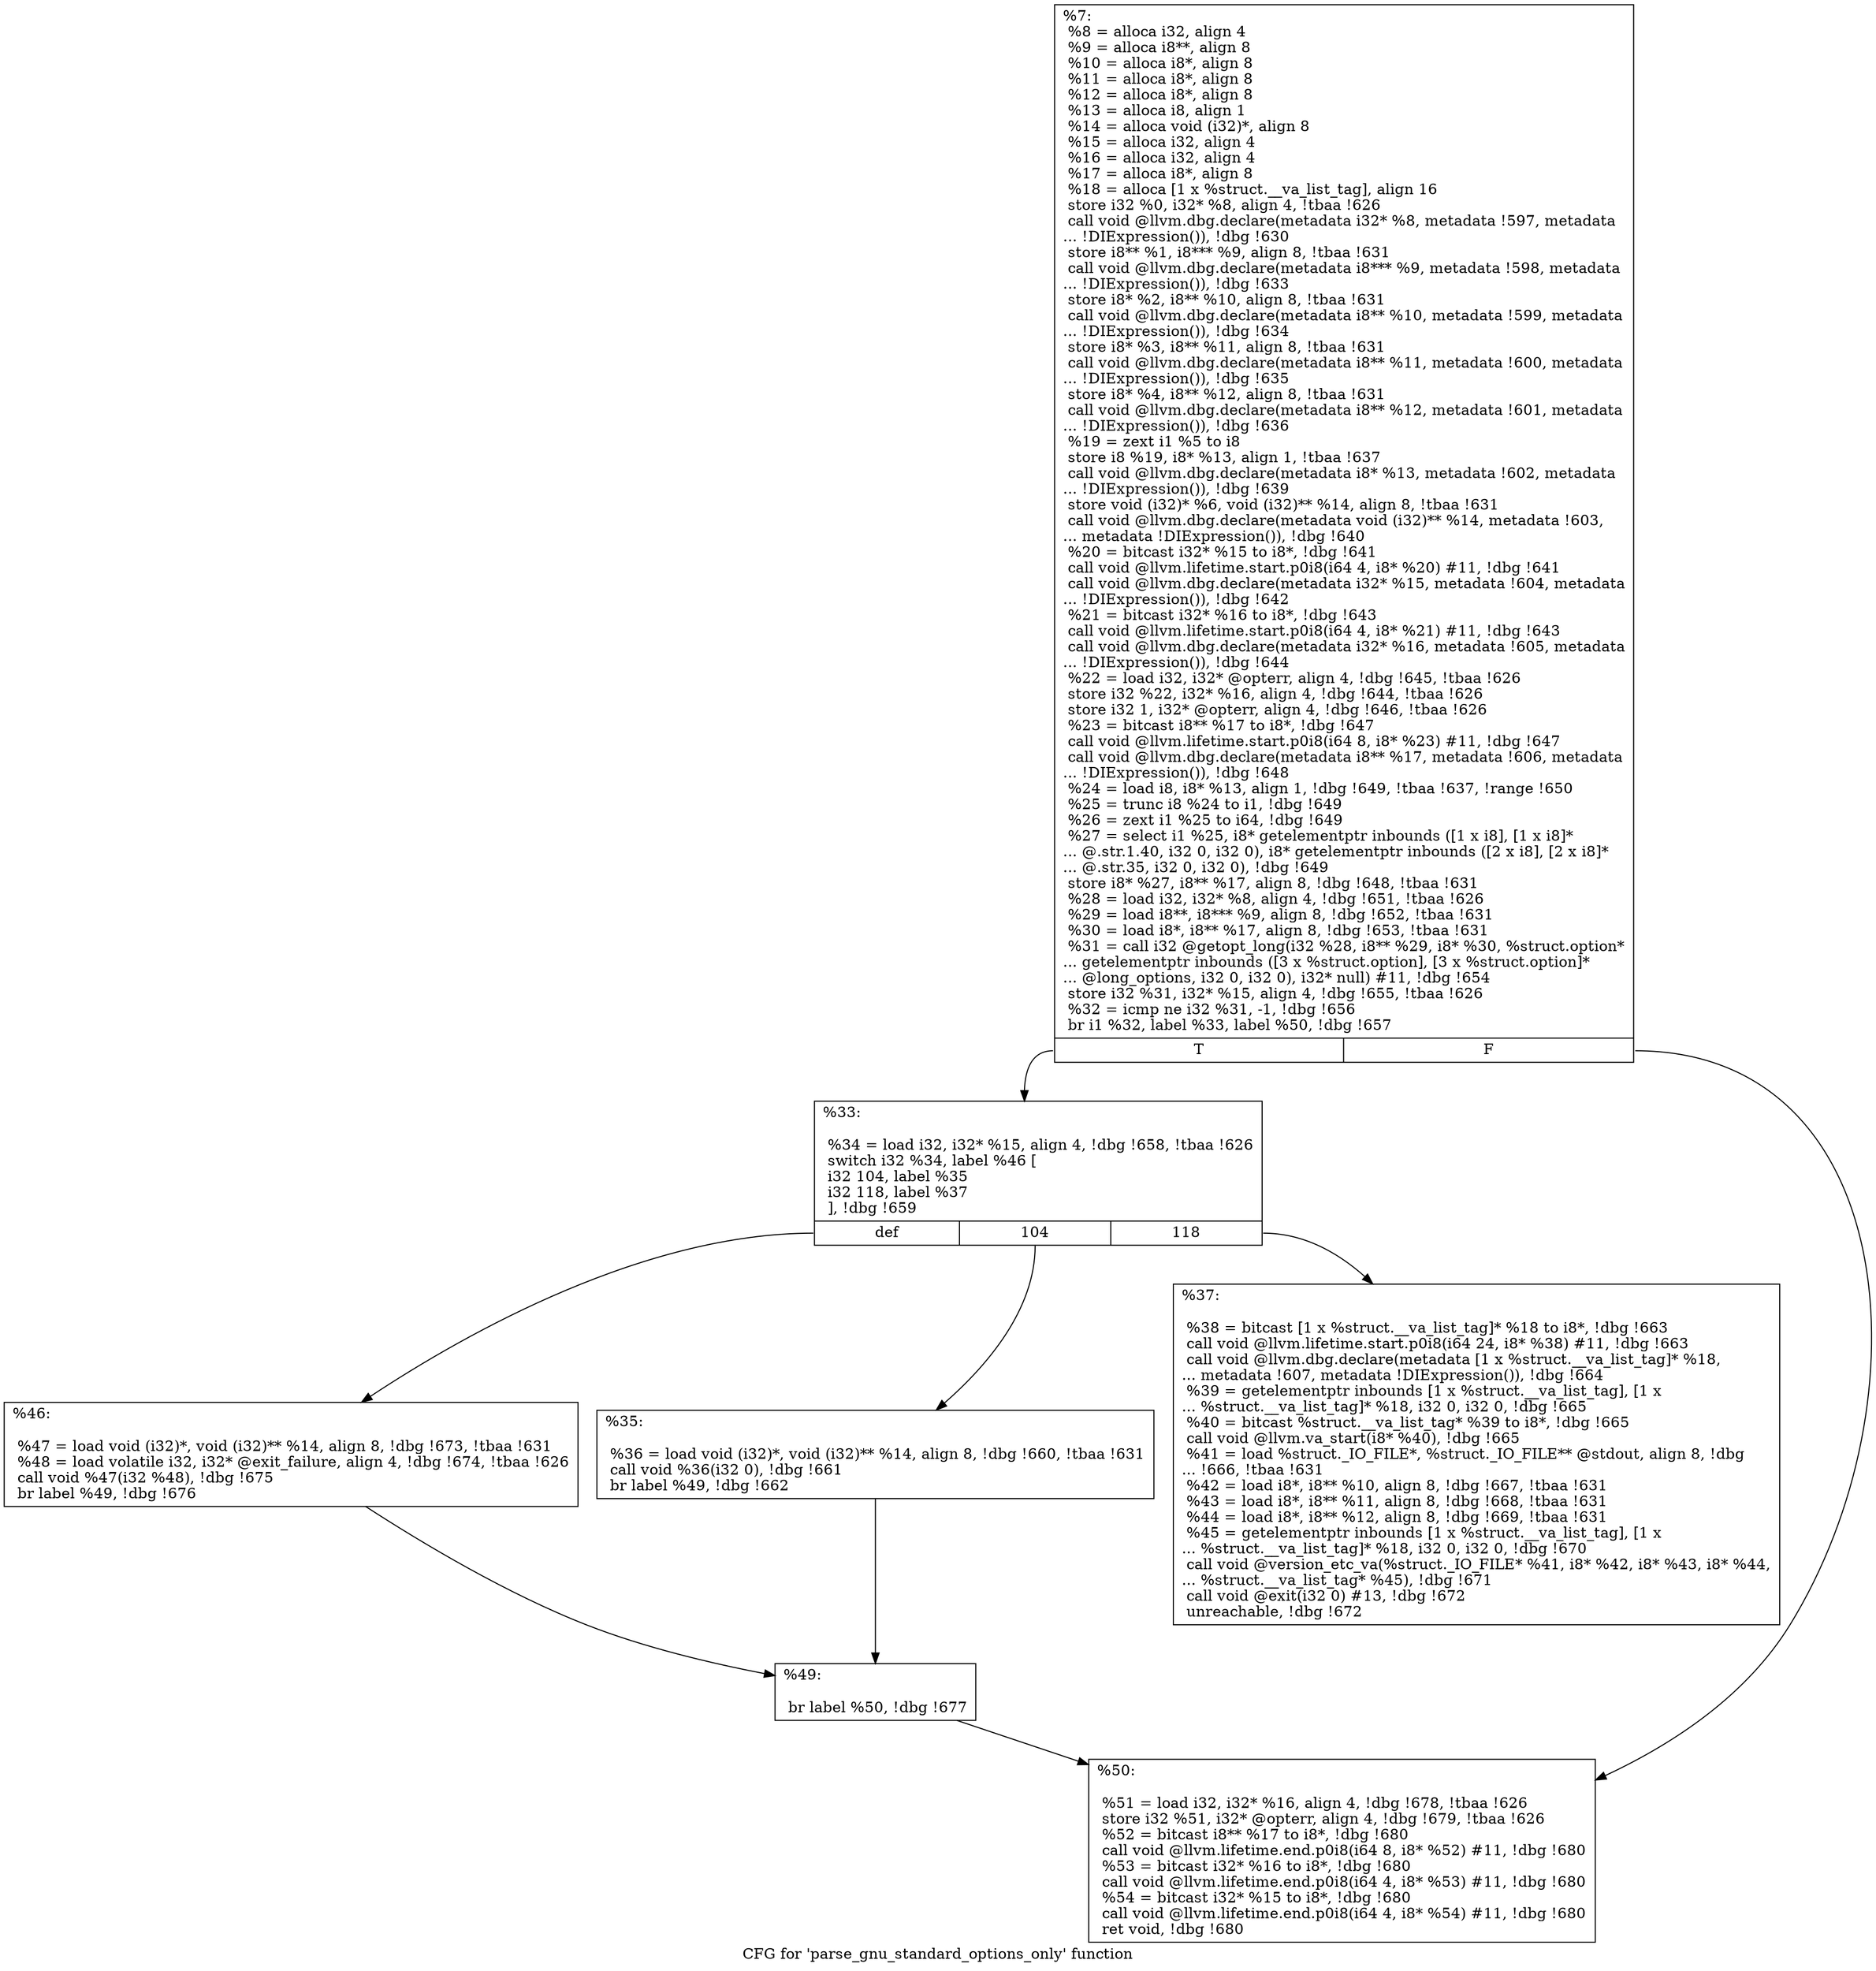 digraph "CFG for 'parse_gnu_standard_options_only' function" {
	label="CFG for 'parse_gnu_standard_options_only' function";

	Node0x90f020 [shape=record,label="{%7:\l  %8 = alloca i32, align 4\l  %9 = alloca i8**, align 8\l  %10 = alloca i8*, align 8\l  %11 = alloca i8*, align 8\l  %12 = alloca i8*, align 8\l  %13 = alloca i8, align 1\l  %14 = alloca void (i32)*, align 8\l  %15 = alloca i32, align 4\l  %16 = alloca i32, align 4\l  %17 = alloca i8*, align 8\l  %18 = alloca [1 x %struct.__va_list_tag], align 16\l  store i32 %0, i32* %8, align 4, !tbaa !626\l  call void @llvm.dbg.declare(metadata i32* %8, metadata !597, metadata\l... !DIExpression()), !dbg !630\l  store i8** %1, i8*** %9, align 8, !tbaa !631\l  call void @llvm.dbg.declare(metadata i8*** %9, metadata !598, metadata\l... !DIExpression()), !dbg !633\l  store i8* %2, i8** %10, align 8, !tbaa !631\l  call void @llvm.dbg.declare(metadata i8** %10, metadata !599, metadata\l... !DIExpression()), !dbg !634\l  store i8* %3, i8** %11, align 8, !tbaa !631\l  call void @llvm.dbg.declare(metadata i8** %11, metadata !600, metadata\l... !DIExpression()), !dbg !635\l  store i8* %4, i8** %12, align 8, !tbaa !631\l  call void @llvm.dbg.declare(metadata i8** %12, metadata !601, metadata\l... !DIExpression()), !dbg !636\l  %19 = zext i1 %5 to i8\l  store i8 %19, i8* %13, align 1, !tbaa !637\l  call void @llvm.dbg.declare(metadata i8* %13, metadata !602, metadata\l... !DIExpression()), !dbg !639\l  store void (i32)* %6, void (i32)** %14, align 8, !tbaa !631\l  call void @llvm.dbg.declare(metadata void (i32)** %14, metadata !603,\l... metadata !DIExpression()), !dbg !640\l  %20 = bitcast i32* %15 to i8*, !dbg !641\l  call void @llvm.lifetime.start.p0i8(i64 4, i8* %20) #11, !dbg !641\l  call void @llvm.dbg.declare(metadata i32* %15, metadata !604, metadata\l... !DIExpression()), !dbg !642\l  %21 = bitcast i32* %16 to i8*, !dbg !643\l  call void @llvm.lifetime.start.p0i8(i64 4, i8* %21) #11, !dbg !643\l  call void @llvm.dbg.declare(metadata i32* %16, metadata !605, metadata\l... !DIExpression()), !dbg !644\l  %22 = load i32, i32* @opterr, align 4, !dbg !645, !tbaa !626\l  store i32 %22, i32* %16, align 4, !dbg !644, !tbaa !626\l  store i32 1, i32* @opterr, align 4, !dbg !646, !tbaa !626\l  %23 = bitcast i8** %17 to i8*, !dbg !647\l  call void @llvm.lifetime.start.p0i8(i64 8, i8* %23) #11, !dbg !647\l  call void @llvm.dbg.declare(metadata i8** %17, metadata !606, metadata\l... !DIExpression()), !dbg !648\l  %24 = load i8, i8* %13, align 1, !dbg !649, !tbaa !637, !range !650\l  %25 = trunc i8 %24 to i1, !dbg !649\l  %26 = zext i1 %25 to i64, !dbg !649\l  %27 = select i1 %25, i8* getelementptr inbounds ([1 x i8], [1 x i8]*\l... @.str.1.40, i32 0, i32 0), i8* getelementptr inbounds ([2 x i8], [2 x i8]*\l... @.str.35, i32 0, i32 0), !dbg !649\l  store i8* %27, i8** %17, align 8, !dbg !648, !tbaa !631\l  %28 = load i32, i32* %8, align 4, !dbg !651, !tbaa !626\l  %29 = load i8**, i8*** %9, align 8, !dbg !652, !tbaa !631\l  %30 = load i8*, i8** %17, align 8, !dbg !653, !tbaa !631\l  %31 = call i32 @getopt_long(i32 %28, i8** %29, i8* %30, %struct.option*\l... getelementptr inbounds ([3 x %struct.option], [3 x %struct.option]*\l... @long_options, i32 0, i32 0), i32* null) #11, !dbg !654\l  store i32 %31, i32* %15, align 4, !dbg !655, !tbaa !626\l  %32 = icmp ne i32 %31, -1, !dbg !656\l  br i1 %32, label %33, label %50, !dbg !657\l|{<s0>T|<s1>F}}"];
	Node0x90f020:s0 -> Node0x914d00;
	Node0x90f020:s1 -> Node0x914ed0;
	Node0x914d00 [shape=record,label="{%33:\l\l  %34 = load i32, i32* %15, align 4, !dbg !658, !tbaa !626\l  switch i32 %34, label %46 [\l    i32 104, label %35\l    i32 118, label %37\l  ], !dbg !659\l|{<s0>def|<s1>104|<s2>118}}"];
	Node0x914d00:s0 -> Node0x914e30;
	Node0x914d00:s1 -> Node0x914d90;
	Node0x914d00:s2 -> Node0x914de0;
	Node0x914d90 [shape=record,label="{%35:\l\l  %36 = load void (i32)*, void (i32)** %14, align 8, !dbg !660, !tbaa !631\l  call void %36(i32 0), !dbg !661\l  br label %49, !dbg !662\l}"];
	Node0x914d90 -> Node0x914e80;
	Node0x914de0 [shape=record,label="{%37:\l\l  %38 = bitcast [1 x %struct.__va_list_tag]* %18 to i8*, !dbg !663\l  call void @llvm.lifetime.start.p0i8(i64 24, i8* %38) #11, !dbg !663\l  call void @llvm.dbg.declare(metadata [1 x %struct.__va_list_tag]* %18,\l... metadata !607, metadata !DIExpression()), !dbg !664\l  %39 = getelementptr inbounds [1 x %struct.__va_list_tag], [1 x\l... %struct.__va_list_tag]* %18, i32 0, i32 0, !dbg !665\l  %40 = bitcast %struct.__va_list_tag* %39 to i8*, !dbg !665\l  call void @llvm.va_start(i8* %40), !dbg !665\l  %41 = load %struct._IO_FILE*, %struct._IO_FILE** @stdout, align 8, !dbg\l... !666, !tbaa !631\l  %42 = load i8*, i8** %10, align 8, !dbg !667, !tbaa !631\l  %43 = load i8*, i8** %11, align 8, !dbg !668, !tbaa !631\l  %44 = load i8*, i8** %12, align 8, !dbg !669, !tbaa !631\l  %45 = getelementptr inbounds [1 x %struct.__va_list_tag], [1 x\l... %struct.__va_list_tag]* %18, i32 0, i32 0, !dbg !670\l  call void @version_etc_va(%struct._IO_FILE* %41, i8* %42, i8* %43, i8* %44,\l... %struct.__va_list_tag* %45), !dbg !671\l  call void @exit(i32 0) #13, !dbg !672\l  unreachable, !dbg !672\l}"];
	Node0x914e30 [shape=record,label="{%46:\l\l  %47 = load void (i32)*, void (i32)** %14, align 8, !dbg !673, !tbaa !631\l  %48 = load volatile i32, i32* @exit_failure, align 4, !dbg !674, !tbaa !626\l  call void %47(i32 %48), !dbg !675\l  br label %49, !dbg !676\l}"];
	Node0x914e30 -> Node0x914e80;
	Node0x914e80 [shape=record,label="{%49:\l\l  br label %50, !dbg !677\l}"];
	Node0x914e80 -> Node0x914ed0;
	Node0x914ed0 [shape=record,label="{%50:\l\l  %51 = load i32, i32* %16, align 4, !dbg !678, !tbaa !626\l  store i32 %51, i32* @opterr, align 4, !dbg !679, !tbaa !626\l  %52 = bitcast i8** %17 to i8*, !dbg !680\l  call void @llvm.lifetime.end.p0i8(i64 8, i8* %52) #11, !dbg !680\l  %53 = bitcast i32* %16 to i8*, !dbg !680\l  call void @llvm.lifetime.end.p0i8(i64 4, i8* %53) #11, !dbg !680\l  %54 = bitcast i32* %15 to i8*, !dbg !680\l  call void @llvm.lifetime.end.p0i8(i64 4, i8* %54) #11, !dbg !680\l  ret void, !dbg !680\l}"];
}
